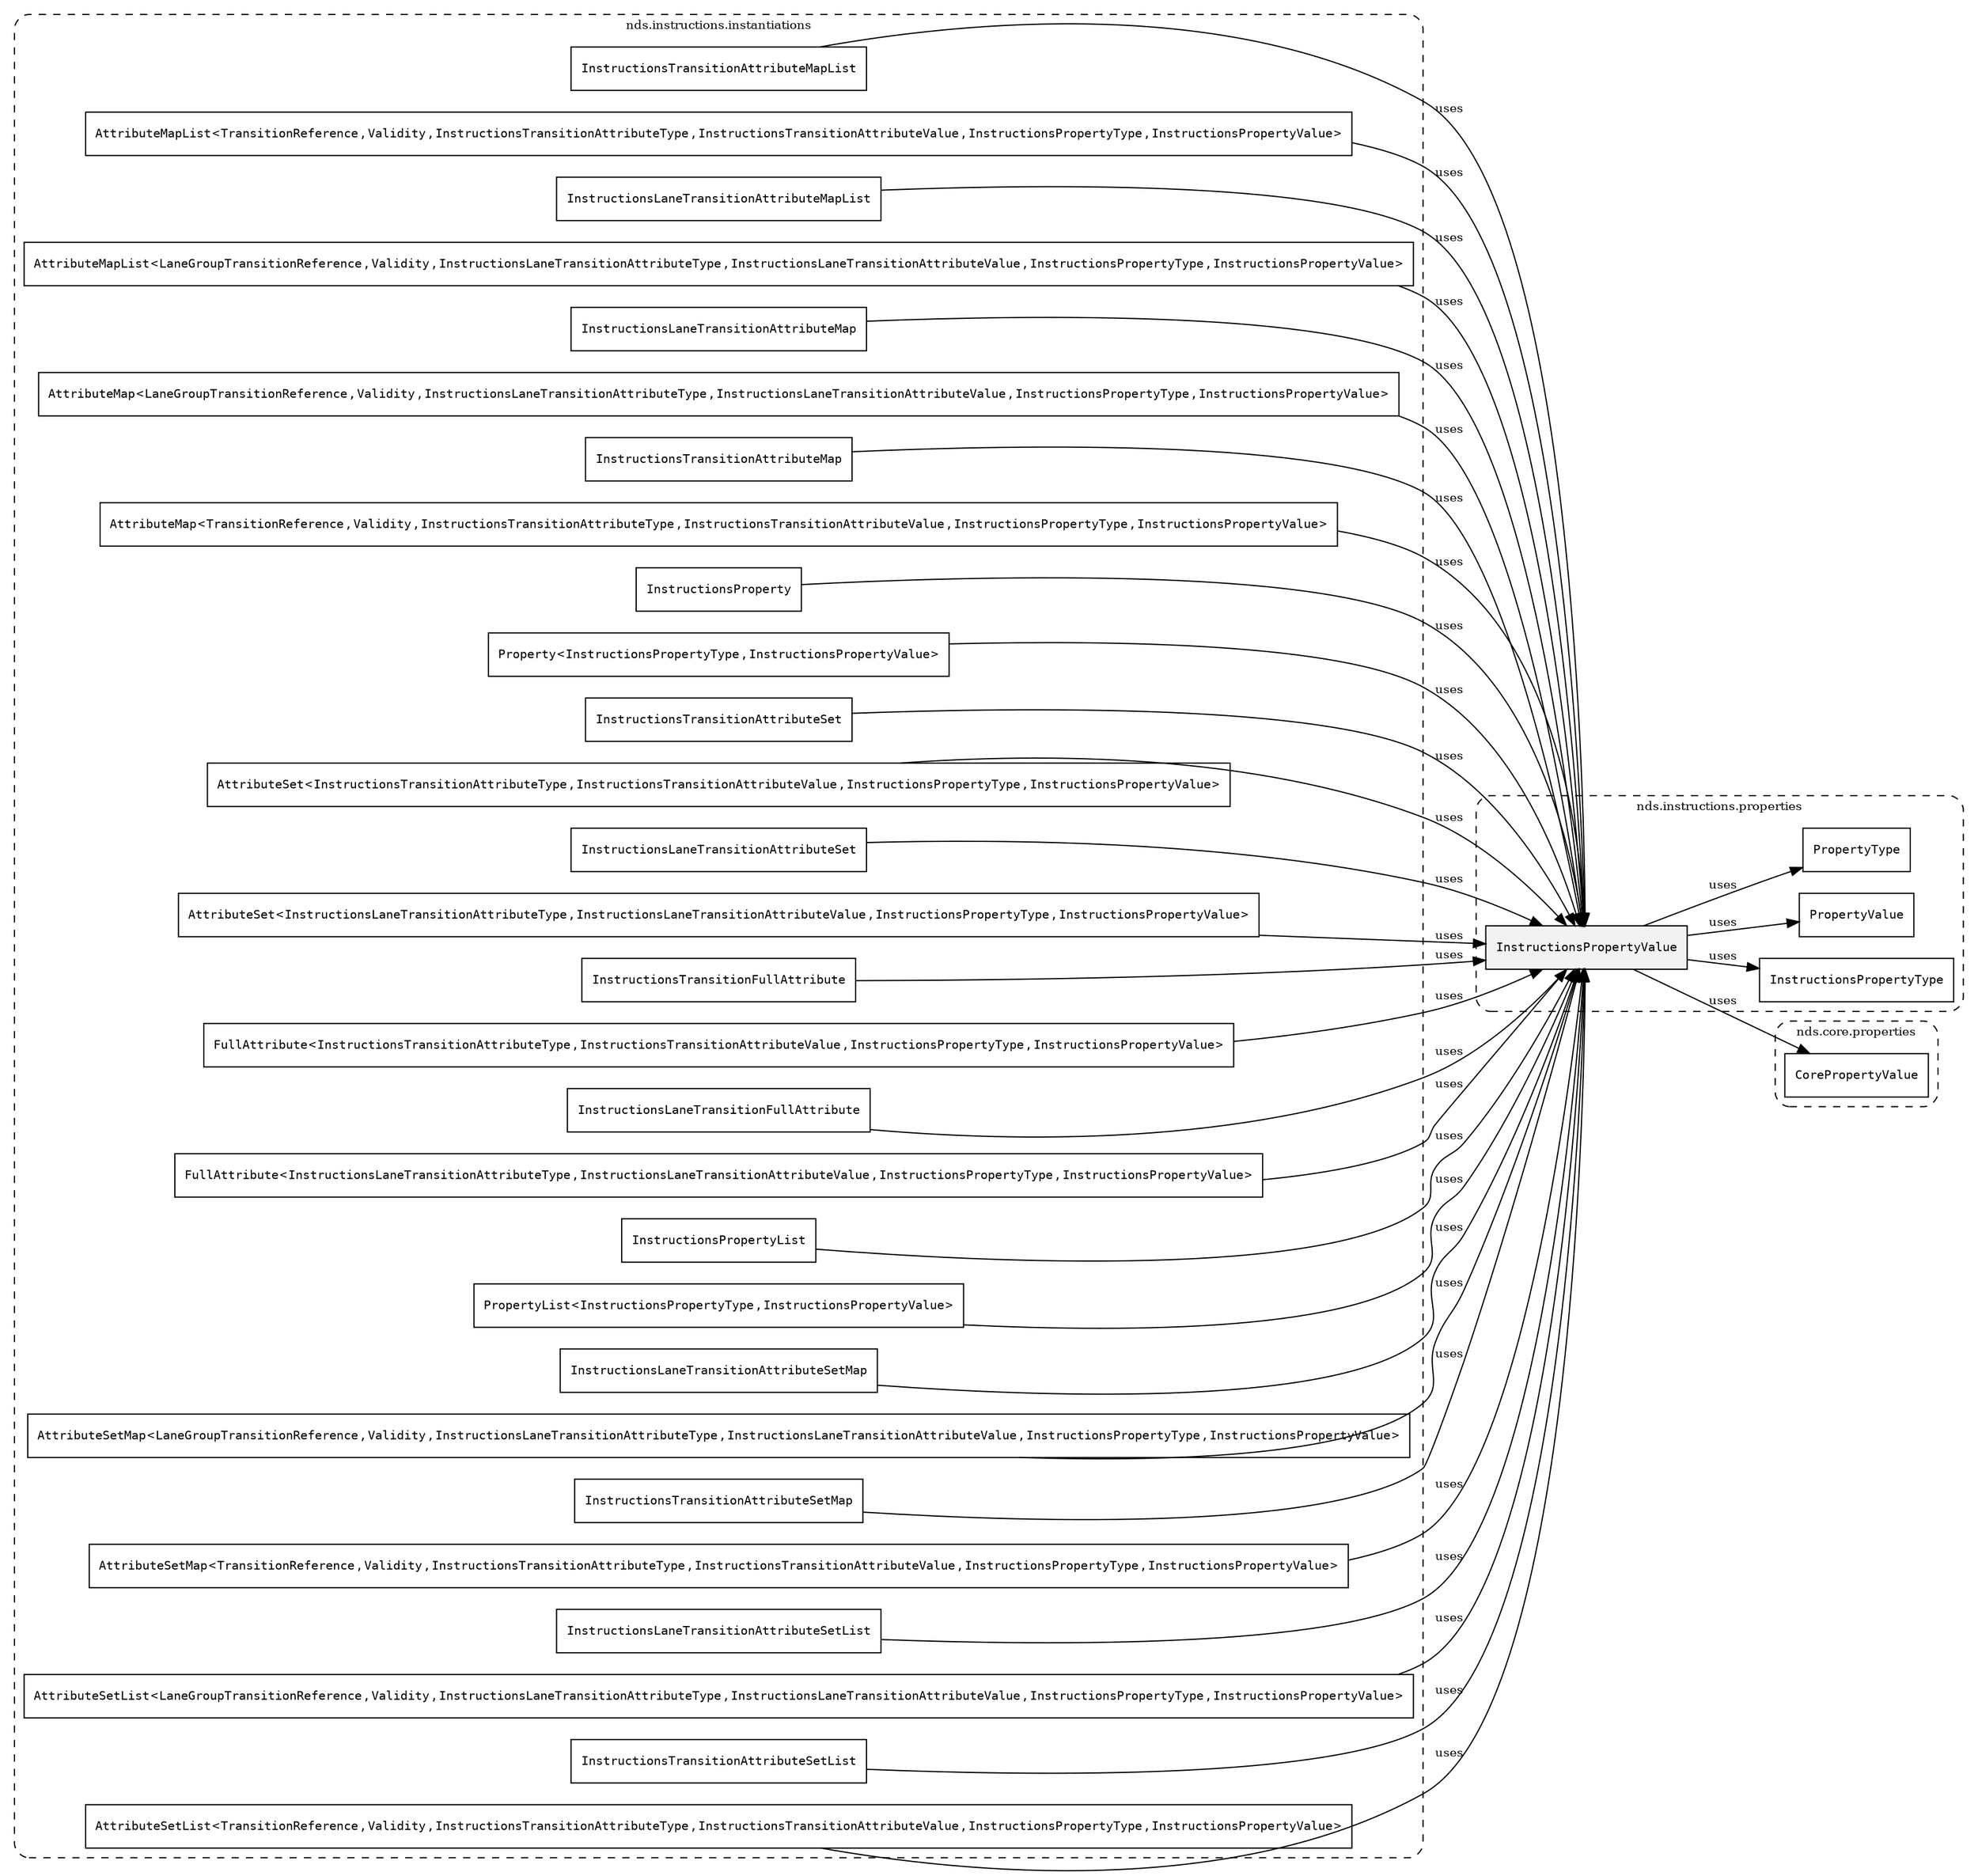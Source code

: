 /**
 * This dot file creates symbol collaboration diagram for InstructionsPropertyValue.
 */
digraph ZSERIO
{
    node [shape=box, fontsize=10];
    rankdir="LR";
    fontsize=10;
    tooltip="InstructionsPropertyValue collaboration diagram";

    subgraph "cluster_nds.instructions.properties"
    {
        style="dashed, rounded";
        label="nds.instructions.properties";
        tooltip="Package nds.instructions.properties";
        href="../../../content/packages/nds.instructions.properties.html#Package-nds-instructions-properties";
        target="_parent";

        "InstructionsPropertyValue" [style="filled", fillcolor="#0000000D", target="_parent", label=<<font face="monospace"><table align="center" border="0" cellspacing="0" cellpadding="0"><tr><td href="../../../content/packages/nds.instructions.properties.html#Structure-InstructionsPropertyValue" title="Structure defined in nds.instructions.properties">InstructionsPropertyValue</td></tr></table></font>>];
        "InstructionsPropertyType" [target="_parent", label=<<font face="monospace"><table align="center" border="0" cellspacing="0" cellpadding="0"><tr><td href="../../../content/packages/nds.instructions.properties.html#Structure-InstructionsPropertyType" title="Structure defined in nds.instructions.properties">InstructionsPropertyType</td></tr></table></font>>];
        "PropertyValue" [target="_parent", label=<<font face="monospace"><table align="center" border="0" cellspacing="0" cellpadding="0"><tr><td href="../../../content/packages/nds.instructions.properties.html#Choice-PropertyValue" title="Choice defined in nds.instructions.properties">PropertyValue</td></tr></table></font>>];
        "PropertyType" [target="_parent", label=<<font face="monospace"><table align="center" border="0" cellspacing="0" cellpadding="0"><tr><td href="../../../content/packages/nds.instructions.properties.html#Enum-PropertyType" title="Enum defined in nds.instructions.properties">PropertyType</td></tr></table></font>>];
    }

    subgraph "cluster_nds.core.properties"
    {
        style="dashed, rounded";
        label="nds.core.properties";
        tooltip="Package nds.core.properties";
        href="../../../content/packages/nds.core.properties.html#Package-nds-core-properties";
        target="_parent";

        "CorePropertyValue" [target="_parent", label=<<font face="monospace"><table align="center" border="0" cellspacing="0" cellpadding="0"><tr><td href="../../../content/packages/nds.core.properties.html#Choice-CorePropertyValue" title="Choice defined in nds.core.properties">CorePropertyValue</td></tr></table></font>>];
    }

    subgraph "cluster_nds.instructions.instantiations"
    {
        style="dashed, rounded";
        label="nds.instructions.instantiations";
        tooltip="Package nds.instructions.instantiations";
        href="../../../content/packages/nds.instructions.instantiations.html#Package-nds-instructions-instantiations";
        target="_parent";

        "InstructionsTransitionAttributeMapList" [target="_parent", label=<<font face="monospace"><table align="center" border="0" cellspacing="0" cellpadding="0"><tr><td href="../../../content/packages/nds.instructions.instantiations.html#InstantiateType-InstructionsTransitionAttributeMapList" title="InstantiateType defined in nds.instructions.instantiations">InstructionsTransitionAttributeMapList</td></tr></table></font>>];
        "AttributeMapList&lt;TransitionReference,Validity,InstructionsTransitionAttributeType,InstructionsTransitionAttributeValue,InstructionsPropertyType,InstructionsPropertyValue&gt;" [target="_parent", label=<<font face="monospace"><table align="center" border="0" cellspacing="0" cellpadding="0"><tr><td href="../../../content/packages/nds.core.attributemap.html#Structure-AttributeMapList" title="Structure defined in nds.core.attributemap">AttributeMapList</td><td>&lt;</td><td><table align="center" border="0" cellspacing="0" cellpadding="0"><tr><td href="../../../content/packages/nds.road.reference.types.html#Structure-TransitionReference" title="Structure defined in nds.road.reference.types">TransitionReference</td></tr></table></td><td>,</td><td><table align="center" border="0" cellspacing="0" cellpadding="0"><tr><td href="../../../content/packages/nds.core.attributemap.html#Structure-Validity" title="Structure defined in nds.core.attributemap">Validity</td></tr></table></td><td>,</td><td><table align="center" border="0" cellspacing="0" cellpadding="0"><tr><td href="../../../content/packages/nds.instructions.attributes.html#Enum-InstructionsTransitionAttributeType" title="Enum defined in nds.instructions.attributes">InstructionsTransitionAttributeType</td></tr></table></td><td>,</td><td><table align="center" border="0" cellspacing="0" cellpadding="0"><tr><td href="../../../content/packages/nds.instructions.attributes.html#Choice-InstructionsTransitionAttributeValue" title="Choice defined in nds.instructions.attributes">InstructionsTransitionAttributeValue</td></tr></table></td><td>,</td><td><table align="center" border="0" cellspacing="0" cellpadding="0"><tr><td href="../../../content/packages/nds.instructions.properties.html#Structure-InstructionsPropertyType" title="Structure defined in nds.instructions.properties">InstructionsPropertyType</td></tr></table></td><td>,</td><td><table align="center" border="0" cellspacing="0" cellpadding="0"><tr><td href="../../../content/packages/nds.instructions.properties.html#Structure-InstructionsPropertyValue" title="Structure defined in nds.instructions.properties">InstructionsPropertyValue</td></tr></table></td><td>&gt;</td></tr></table></font>>];
        "InstructionsLaneTransitionAttributeMapList" [target="_parent", label=<<font face="monospace"><table align="center" border="0" cellspacing="0" cellpadding="0"><tr><td href="../../../content/packages/nds.instructions.instantiations.html#InstantiateType-InstructionsLaneTransitionAttributeMapList" title="InstantiateType defined in nds.instructions.instantiations">InstructionsLaneTransitionAttributeMapList</td></tr></table></font>>];
        "AttributeMapList&lt;LaneGroupTransitionReference,Validity,InstructionsLaneTransitionAttributeType,InstructionsLaneTransitionAttributeValue,InstructionsPropertyType,InstructionsPropertyValue&gt;" [target="_parent", label=<<font face="monospace"><table align="center" border="0" cellspacing="0" cellpadding="0"><tr><td href="../../../content/packages/nds.core.attributemap.html#Structure-AttributeMapList" title="Structure defined in nds.core.attributemap">AttributeMapList</td><td>&lt;</td><td><table align="center" border="0" cellspacing="0" cellpadding="0"><tr><td href="../../../content/packages/nds.lane.reference.types.html#Structure-LaneGroupTransitionReference" title="Structure defined in nds.lane.reference.types">LaneGroupTransitionReference</td></tr></table></td><td>,</td><td><table align="center" border="0" cellspacing="0" cellpadding="0"><tr><td href="../../../content/packages/nds.core.attributemap.html#Structure-Validity" title="Structure defined in nds.core.attributemap">Validity</td></tr></table></td><td>,</td><td><table align="center" border="0" cellspacing="0" cellpadding="0"><tr><td href="../../../content/packages/nds.instructions.attributes.html#Enum-InstructionsLaneTransitionAttributeType" title="Enum defined in nds.instructions.attributes">InstructionsLaneTransitionAttributeType</td></tr></table></td><td>,</td><td><table align="center" border="0" cellspacing="0" cellpadding="0"><tr><td href="../../../content/packages/nds.instructions.attributes.html#Choice-InstructionsLaneTransitionAttributeValue" title="Choice defined in nds.instructions.attributes">InstructionsLaneTransitionAttributeValue</td></tr></table></td><td>,</td><td><table align="center" border="0" cellspacing="0" cellpadding="0"><tr><td href="../../../content/packages/nds.instructions.properties.html#Structure-InstructionsPropertyType" title="Structure defined in nds.instructions.properties">InstructionsPropertyType</td></tr></table></td><td>,</td><td><table align="center" border="0" cellspacing="0" cellpadding="0"><tr><td href="../../../content/packages/nds.instructions.properties.html#Structure-InstructionsPropertyValue" title="Structure defined in nds.instructions.properties">InstructionsPropertyValue</td></tr></table></td><td>&gt;</td></tr></table></font>>];
        "InstructionsLaneTransitionAttributeMap" [target="_parent", label=<<font face="monospace"><table align="center" border="0" cellspacing="0" cellpadding="0"><tr><td href="../../../content/packages/nds.instructions.instantiations.html#InstantiateType-InstructionsLaneTransitionAttributeMap" title="InstantiateType defined in nds.instructions.instantiations">InstructionsLaneTransitionAttributeMap</td></tr></table></font>>];
        "AttributeMap&lt;LaneGroupTransitionReference,Validity,InstructionsLaneTransitionAttributeType,InstructionsLaneTransitionAttributeValue,InstructionsPropertyType,InstructionsPropertyValue&gt;" [target="_parent", label=<<font face="monospace"><table align="center" border="0" cellspacing="0" cellpadding="0"><tr><td href="../../../content/packages/nds.core.attributemap.html#Structure-AttributeMap" title="Structure defined in nds.core.attributemap">AttributeMap</td><td>&lt;</td><td><table align="center" border="0" cellspacing="0" cellpadding="0"><tr><td href="../../../content/packages/nds.lane.reference.types.html#Structure-LaneGroupTransitionReference" title="Structure defined in nds.lane.reference.types">LaneGroupTransitionReference</td></tr></table></td><td>,</td><td><table align="center" border="0" cellspacing="0" cellpadding="0"><tr><td href="../../../content/packages/nds.core.attributemap.html#Structure-Validity" title="Structure defined in nds.core.attributemap">Validity</td></tr></table></td><td>,</td><td><table align="center" border="0" cellspacing="0" cellpadding="0"><tr><td href="../../../content/packages/nds.instructions.attributes.html#Enum-InstructionsLaneTransitionAttributeType" title="Enum defined in nds.instructions.attributes">InstructionsLaneTransitionAttributeType</td></tr></table></td><td>,</td><td><table align="center" border="0" cellspacing="0" cellpadding="0"><tr><td href="../../../content/packages/nds.instructions.attributes.html#Choice-InstructionsLaneTransitionAttributeValue" title="Choice defined in nds.instructions.attributes">InstructionsLaneTransitionAttributeValue</td></tr></table></td><td>,</td><td><table align="center" border="0" cellspacing="0" cellpadding="0"><tr><td href="../../../content/packages/nds.instructions.properties.html#Structure-InstructionsPropertyType" title="Structure defined in nds.instructions.properties">InstructionsPropertyType</td></tr></table></td><td>,</td><td><table align="center" border="0" cellspacing="0" cellpadding="0"><tr><td href="../../../content/packages/nds.instructions.properties.html#Structure-InstructionsPropertyValue" title="Structure defined in nds.instructions.properties">InstructionsPropertyValue</td></tr></table></td><td>&gt;</td></tr></table></font>>];
        "InstructionsTransitionAttributeMap" [target="_parent", label=<<font face="monospace"><table align="center" border="0" cellspacing="0" cellpadding="0"><tr><td href="../../../content/packages/nds.instructions.instantiations.html#InstantiateType-InstructionsTransitionAttributeMap" title="InstantiateType defined in nds.instructions.instantiations">InstructionsTransitionAttributeMap</td></tr></table></font>>];
        "AttributeMap&lt;TransitionReference,Validity,InstructionsTransitionAttributeType,InstructionsTransitionAttributeValue,InstructionsPropertyType,InstructionsPropertyValue&gt;" [target="_parent", label=<<font face="monospace"><table align="center" border="0" cellspacing="0" cellpadding="0"><tr><td href="../../../content/packages/nds.core.attributemap.html#Structure-AttributeMap" title="Structure defined in nds.core.attributemap">AttributeMap</td><td>&lt;</td><td><table align="center" border="0" cellspacing="0" cellpadding="0"><tr><td href="../../../content/packages/nds.road.reference.types.html#Structure-TransitionReference" title="Structure defined in nds.road.reference.types">TransitionReference</td></tr></table></td><td>,</td><td><table align="center" border="0" cellspacing="0" cellpadding="0"><tr><td href="../../../content/packages/nds.core.attributemap.html#Structure-Validity" title="Structure defined in nds.core.attributemap">Validity</td></tr></table></td><td>,</td><td><table align="center" border="0" cellspacing="0" cellpadding="0"><tr><td href="../../../content/packages/nds.instructions.attributes.html#Enum-InstructionsTransitionAttributeType" title="Enum defined in nds.instructions.attributes">InstructionsTransitionAttributeType</td></tr></table></td><td>,</td><td><table align="center" border="0" cellspacing="0" cellpadding="0"><tr><td href="../../../content/packages/nds.instructions.attributes.html#Choice-InstructionsTransitionAttributeValue" title="Choice defined in nds.instructions.attributes">InstructionsTransitionAttributeValue</td></tr></table></td><td>,</td><td><table align="center" border="0" cellspacing="0" cellpadding="0"><tr><td href="../../../content/packages/nds.instructions.properties.html#Structure-InstructionsPropertyType" title="Structure defined in nds.instructions.properties">InstructionsPropertyType</td></tr></table></td><td>,</td><td><table align="center" border="0" cellspacing="0" cellpadding="0"><tr><td href="../../../content/packages/nds.instructions.properties.html#Structure-InstructionsPropertyValue" title="Structure defined in nds.instructions.properties">InstructionsPropertyValue</td></tr></table></td><td>&gt;</td></tr></table></font>>];
        "InstructionsProperty" [target="_parent", label=<<font face="monospace"><table align="center" border="0" cellspacing="0" cellpadding="0"><tr><td href="../../../content/packages/nds.instructions.instantiations.html#InstantiateType-InstructionsProperty" title="InstantiateType defined in nds.instructions.instantiations">InstructionsProperty</td></tr></table></font>>];
        "Property&lt;InstructionsPropertyType,InstructionsPropertyValue&gt;" [target="_parent", label=<<font face="monospace"><table align="center" border="0" cellspacing="0" cellpadding="0"><tr><td href="../../../content/packages/nds.core.attributemap.html#Structure-Property" title="Structure defined in nds.core.attributemap">Property</td><td>&lt;</td><td><table align="center" border="0" cellspacing="0" cellpadding="0"><tr><td href="../../../content/packages/nds.instructions.properties.html#Structure-InstructionsPropertyType" title="Structure defined in nds.instructions.properties">InstructionsPropertyType</td></tr></table></td><td>,</td><td><table align="center" border="0" cellspacing="0" cellpadding="0"><tr><td href="../../../content/packages/nds.instructions.properties.html#Structure-InstructionsPropertyValue" title="Structure defined in nds.instructions.properties">InstructionsPropertyValue</td></tr></table></td><td>&gt;</td></tr></table></font>>];
        "InstructionsTransitionAttributeSet" [target="_parent", label=<<font face="monospace"><table align="center" border="0" cellspacing="0" cellpadding="0"><tr><td href="../../../content/packages/nds.instructions.instantiations.html#InstantiateType-InstructionsTransitionAttributeSet" title="InstantiateType defined in nds.instructions.instantiations">InstructionsTransitionAttributeSet</td></tr></table></font>>];
        "AttributeSet&lt;InstructionsTransitionAttributeType,InstructionsTransitionAttributeValue,InstructionsPropertyType,InstructionsPropertyValue&gt;" [target="_parent", label=<<font face="monospace"><table align="center" border="0" cellspacing="0" cellpadding="0"><tr><td href="../../../content/packages/nds.core.attributemap.html#Structure-AttributeSet" title="Structure defined in nds.core.attributemap">AttributeSet</td><td>&lt;</td><td><table align="center" border="0" cellspacing="0" cellpadding="0"><tr><td href="../../../content/packages/nds.instructions.attributes.html#Enum-InstructionsTransitionAttributeType" title="Enum defined in nds.instructions.attributes">InstructionsTransitionAttributeType</td></tr></table></td><td>,</td><td><table align="center" border="0" cellspacing="0" cellpadding="0"><tr><td href="../../../content/packages/nds.instructions.attributes.html#Choice-InstructionsTransitionAttributeValue" title="Choice defined in nds.instructions.attributes">InstructionsTransitionAttributeValue</td></tr></table></td><td>,</td><td><table align="center" border="0" cellspacing="0" cellpadding="0"><tr><td href="../../../content/packages/nds.instructions.properties.html#Structure-InstructionsPropertyType" title="Structure defined in nds.instructions.properties">InstructionsPropertyType</td></tr></table></td><td>,</td><td><table align="center" border="0" cellspacing="0" cellpadding="0"><tr><td href="../../../content/packages/nds.instructions.properties.html#Structure-InstructionsPropertyValue" title="Structure defined in nds.instructions.properties">InstructionsPropertyValue</td></tr></table></td><td>&gt;</td></tr></table></font>>];
        "InstructionsLaneTransitionAttributeSet" [target="_parent", label=<<font face="monospace"><table align="center" border="0" cellspacing="0" cellpadding="0"><tr><td href="../../../content/packages/nds.instructions.instantiations.html#InstantiateType-InstructionsLaneTransitionAttributeSet" title="InstantiateType defined in nds.instructions.instantiations">InstructionsLaneTransitionAttributeSet</td></tr></table></font>>];
        "AttributeSet&lt;InstructionsLaneTransitionAttributeType,InstructionsLaneTransitionAttributeValue,InstructionsPropertyType,InstructionsPropertyValue&gt;" [target="_parent", label=<<font face="monospace"><table align="center" border="0" cellspacing="0" cellpadding="0"><tr><td href="../../../content/packages/nds.core.attributemap.html#Structure-AttributeSet" title="Structure defined in nds.core.attributemap">AttributeSet</td><td>&lt;</td><td><table align="center" border="0" cellspacing="0" cellpadding="0"><tr><td href="../../../content/packages/nds.instructions.attributes.html#Enum-InstructionsLaneTransitionAttributeType" title="Enum defined in nds.instructions.attributes">InstructionsLaneTransitionAttributeType</td></tr></table></td><td>,</td><td><table align="center" border="0" cellspacing="0" cellpadding="0"><tr><td href="../../../content/packages/nds.instructions.attributes.html#Choice-InstructionsLaneTransitionAttributeValue" title="Choice defined in nds.instructions.attributes">InstructionsLaneTransitionAttributeValue</td></tr></table></td><td>,</td><td><table align="center" border="0" cellspacing="0" cellpadding="0"><tr><td href="../../../content/packages/nds.instructions.properties.html#Structure-InstructionsPropertyType" title="Structure defined in nds.instructions.properties">InstructionsPropertyType</td></tr></table></td><td>,</td><td><table align="center" border="0" cellspacing="0" cellpadding="0"><tr><td href="../../../content/packages/nds.instructions.properties.html#Structure-InstructionsPropertyValue" title="Structure defined in nds.instructions.properties">InstructionsPropertyValue</td></tr></table></td><td>&gt;</td></tr></table></font>>];
        "InstructionsTransitionFullAttribute" [target="_parent", label=<<font face="monospace"><table align="center" border="0" cellspacing="0" cellpadding="0"><tr><td href="../../../content/packages/nds.instructions.instantiations.html#InstantiateType-InstructionsTransitionFullAttribute" title="InstantiateType defined in nds.instructions.instantiations">InstructionsTransitionFullAttribute</td></tr></table></font>>];
        "FullAttribute&lt;InstructionsTransitionAttributeType,InstructionsTransitionAttributeValue,InstructionsPropertyType,InstructionsPropertyValue&gt;" [target="_parent", label=<<font face="monospace"><table align="center" border="0" cellspacing="0" cellpadding="0"><tr><td href="../../../content/packages/nds.core.attributemap.html#Structure-FullAttribute" title="Structure defined in nds.core.attributemap">FullAttribute</td><td>&lt;</td><td><table align="center" border="0" cellspacing="0" cellpadding="0"><tr><td href="../../../content/packages/nds.instructions.attributes.html#Enum-InstructionsTransitionAttributeType" title="Enum defined in nds.instructions.attributes">InstructionsTransitionAttributeType</td></tr></table></td><td>,</td><td><table align="center" border="0" cellspacing="0" cellpadding="0"><tr><td href="../../../content/packages/nds.instructions.attributes.html#Choice-InstructionsTransitionAttributeValue" title="Choice defined in nds.instructions.attributes">InstructionsTransitionAttributeValue</td></tr></table></td><td>,</td><td><table align="center" border="0" cellspacing="0" cellpadding="0"><tr><td href="../../../content/packages/nds.instructions.properties.html#Structure-InstructionsPropertyType" title="Structure defined in nds.instructions.properties">InstructionsPropertyType</td></tr></table></td><td>,</td><td><table align="center" border="0" cellspacing="0" cellpadding="0"><tr><td href="../../../content/packages/nds.instructions.properties.html#Structure-InstructionsPropertyValue" title="Structure defined in nds.instructions.properties">InstructionsPropertyValue</td></tr></table></td><td>&gt;</td></tr></table></font>>];
        "InstructionsLaneTransitionFullAttribute" [target="_parent", label=<<font face="monospace"><table align="center" border="0" cellspacing="0" cellpadding="0"><tr><td href="../../../content/packages/nds.instructions.instantiations.html#InstantiateType-InstructionsLaneTransitionFullAttribute" title="InstantiateType defined in nds.instructions.instantiations">InstructionsLaneTransitionFullAttribute</td></tr></table></font>>];
        "FullAttribute&lt;InstructionsLaneTransitionAttributeType,InstructionsLaneTransitionAttributeValue,InstructionsPropertyType,InstructionsPropertyValue&gt;" [target="_parent", label=<<font face="monospace"><table align="center" border="0" cellspacing="0" cellpadding="0"><tr><td href="../../../content/packages/nds.core.attributemap.html#Structure-FullAttribute" title="Structure defined in nds.core.attributemap">FullAttribute</td><td>&lt;</td><td><table align="center" border="0" cellspacing="0" cellpadding="0"><tr><td href="../../../content/packages/nds.instructions.attributes.html#Enum-InstructionsLaneTransitionAttributeType" title="Enum defined in nds.instructions.attributes">InstructionsLaneTransitionAttributeType</td></tr></table></td><td>,</td><td><table align="center" border="0" cellspacing="0" cellpadding="0"><tr><td href="../../../content/packages/nds.instructions.attributes.html#Choice-InstructionsLaneTransitionAttributeValue" title="Choice defined in nds.instructions.attributes">InstructionsLaneTransitionAttributeValue</td></tr></table></td><td>,</td><td><table align="center" border="0" cellspacing="0" cellpadding="0"><tr><td href="../../../content/packages/nds.instructions.properties.html#Structure-InstructionsPropertyType" title="Structure defined in nds.instructions.properties">InstructionsPropertyType</td></tr></table></td><td>,</td><td><table align="center" border="0" cellspacing="0" cellpadding="0"><tr><td href="../../../content/packages/nds.instructions.properties.html#Structure-InstructionsPropertyValue" title="Structure defined in nds.instructions.properties">InstructionsPropertyValue</td></tr></table></td><td>&gt;</td></tr></table></font>>];
        "InstructionsPropertyList" [target="_parent", label=<<font face="monospace"><table align="center" border="0" cellspacing="0" cellpadding="0"><tr><td href="../../../content/packages/nds.instructions.instantiations.html#InstantiateType-InstructionsPropertyList" title="InstantiateType defined in nds.instructions.instantiations">InstructionsPropertyList</td></tr></table></font>>];
        "PropertyList&lt;InstructionsPropertyType,InstructionsPropertyValue&gt;" [target="_parent", label=<<font face="monospace"><table align="center" border="0" cellspacing="0" cellpadding="0"><tr><td href="../../../content/packages/nds.core.attributemap.html#Structure-PropertyList" title="Structure defined in nds.core.attributemap">PropertyList</td><td>&lt;</td><td><table align="center" border="0" cellspacing="0" cellpadding="0"><tr><td href="../../../content/packages/nds.instructions.properties.html#Structure-InstructionsPropertyType" title="Structure defined in nds.instructions.properties">InstructionsPropertyType</td></tr></table></td><td>,</td><td><table align="center" border="0" cellspacing="0" cellpadding="0"><tr><td href="../../../content/packages/nds.instructions.properties.html#Structure-InstructionsPropertyValue" title="Structure defined in nds.instructions.properties">InstructionsPropertyValue</td></tr></table></td><td>&gt;</td></tr></table></font>>];
        "InstructionsLaneTransitionAttributeSetMap" [target="_parent", label=<<font face="monospace"><table align="center" border="0" cellspacing="0" cellpadding="0"><tr><td href="../../../content/packages/nds.instructions.instantiations.html#InstantiateType-InstructionsLaneTransitionAttributeSetMap" title="InstantiateType defined in nds.instructions.instantiations">InstructionsLaneTransitionAttributeSetMap</td></tr></table></font>>];
        "AttributeSetMap&lt;LaneGroupTransitionReference,Validity,InstructionsLaneTransitionAttributeType,InstructionsLaneTransitionAttributeValue,InstructionsPropertyType,InstructionsPropertyValue&gt;" [target="_parent", label=<<font face="monospace"><table align="center" border="0" cellspacing="0" cellpadding="0"><tr><td href="../../../content/packages/nds.core.attributemap.html#Structure-AttributeSetMap" title="Structure defined in nds.core.attributemap">AttributeSetMap</td><td>&lt;</td><td><table align="center" border="0" cellspacing="0" cellpadding="0"><tr><td href="../../../content/packages/nds.lane.reference.types.html#Structure-LaneGroupTransitionReference" title="Structure defined in nds.lane.reference.types">LaneGroupTransitionReference</td></tr></table></td><td>,</td><td><table align="center" border="0" cellspacing="0" cellpadding="0"><tr><td href="../../../content/packages/nds.core.attributemap.html#Structure-Validity" title="Structure defined in nds.core.attributemap">Validity</td></tr></table></td><td>,</td><td><table align="center" border="0" cellspacing="0" cellpadding="0"><tr><td href="../../../content/packages/nds.instructions.attributes.html#Enum-InstructionsLaneTransitionAttributeType" title="Enum defined in nds.instructions.attributes">InstructionsLaneTransitionAttributeType</td></tr></table></td><td>,</td><td><table align="center" border="0" cellspacing="0" cellpadding="0"><tr><td href="../../../content/packages/nds.instructions.attributes.html#Choice-InstructionsLaneTransitionAttributeValue" title="Choice defined in nds.instructions.attributes">InstructionsLaneTransitionAttributeValue</td></tr></table></td><td>,</td><td><table align="center" border="0" cellspacing="0" cellpadding="0"><tr><td href="../../../content/packages/nds.instructions.properties.html#Structure-InstructionsPropertyType" title="Structure defined in nds.instructions.properties">InstructionsPropertyType</td></tr></table></td><td>,</td><td><table align="center" border="0" cellspacing="0" cellpadding="0"><tr><td href="../../../content/packages/nds.instructions.properties.html#Structure-InstructionsPropertyValue" title="Structure defined in nds.instructions.properties">InstructionsPropertyValue</td></tr></table></td><td>&gt;</td></tr></table></font>>];
        "InstructionsTransitionAttributeSetMap" [target="_parent", label=<<font face="monospace"><table align="center" border="0" cellspacing="0" cellpadding="0"><tr><td href="../../../content/packages/nds.instructions.instantiations.html#InstantiateType-InstructionsTransitionAttributeSetMap" title="InstantiateType defined in nds.instructions.instantiations">InstructionsTransitionAttributeSetMap</td></tr></table></font>>];
        "AttributeSetMap&lt;TransitionReference,Validity,InstructionsTransitionAttributeType,InstructionsTransitionAttributeValue,InstructionsPropertyType,InstructionsPropertyValue&gt;" [target="_parent", label=<<font face="monospace"><table align="center" border="0" cellspacing="0" cellpadding="0"><tr><td href="../../../content/packages/nds.core.attributemap.html#Structure-AttributeSetMap" title="Structure defined in nds.core.attributemap">AttributeSetMap</td><td>&lt;</td><td><table align="center" border="0" cellspacing="0" cellpadding="0"><tr><td href="../../../content/packages/nds.road.reference.types.html#Structure-TransitionReference" title="Structure defined in nds.road.reference.types">TransitionReference</td></tr></table></td><td>,</td><td><table align="center" border="0" cellspacing="0" cellpadding="0"><tr><td href="../../../content/packages/nds.core.attributemap.html#Structure-Validity" title="Structure defined in nds.core.attributemap">Validity</td></tr></table></td><td>,</td><td><table align="center" border="0" cellspacing="0" cellpadding="0"><tr><td href="../../../content/packages/nds.instructions.attributes.html#Enum-InstructionsTransitionAttributeType" title="Enum defined in nds.instructions.attributes">InstructionsTransitionAttributeType</td></tr></table></td><td>,</td><td><table align="center" border="0" cellspacing="0" cellpadding="0"><tr><td href="../../../content/packages/nds.instructions.attributes.html#Choice-InstructionsTransitionAttributeValue" title="Choice defined in nds.instructions.attributes">InstructionsTransitionAttributeValue</td></tr></table></td><td>,</td><td><table align="center" border="0" cellspacing="0" cellpadding="0"><tr><td href="../../../content/packages/nds.instructions.properties.html#Structure-InstructionsPropertyType" title="Structure defined in nds.instructions.properties">InstructionsPropertyType</td></tr></table></td><td>,</td><td><table align="center" border="0" cellspacing="0" cellpadding="0"><tr><td href="../../../content/packages/nds.instructions.properties.html#Structure-InstructionsPropertyValue" title="Structure defined in nds.instructions.properties">InstructionsPropertyValue</td></tr></table></td><td>&gt;</td></tr></table></font>>];
        "InstructionsLaneTransitionAttributeSetList" [target="_parent", label=<<font face="monospace"><table align="center" border="0" cellspacing="0" cellpadding="0"><tr><td href="../../../content/packages/nds.instructions.instantiations.html#InstantiateType-InstructionsLaneTransitionAttributeSetList" title="InstantiateType defined in nds.instructions.instantiations">InstructionsLaneTransitionAttributeSetList</td></tr></table></font>>];
        "AttributeSetList&lt;LaneGroupTransitionReference,Validity,InstructionsLaneTransitionAttributeType,InstructionsLaneTransitionAttributeValue,InstructionsPropertyType,InstructionsPropertyValue&gt;" [target="_parent", label=<<font face="monospace"><table align="center" border="0" cellspacing="0" cellpadding="0"><tr><td href="../../../content/packages/nds.core.attributemap.html#Structure-AttributeSetList" title="Structure defined in nds.core.attributemap">AttributeSetList</td><td>&lt;</td><td><table align="center" border="0" cellspacing="0" cellpadding="0"><tr><td href="../../../content/packages/nds.lane.reference.types.html#Structure-LaneGroupTransitionReference" title="Structure defined in nds.lane.reference.types">LaneGroupTransitionReference</td></tr></table></td><td>,</td><td><table align="center" border="0" cellspacing="0" cellpadding="0"><tr><td href="../../../content/packages/nds.core.attributemap.html#Structure-Validity" title="Structure defined in nds.core.attributemap">Validity</td></tr></table></td><td>,</td><td><table align="center" border="0" cellspacing="0" cellpadding="0"><tr><td href="../../../content/packages/nds.instructions.attributes.html#Enum-InstructionsLaneTransitionAttributeType" title="Enum defined in nds.instructions.attributes">InstructionsLaneTransitionAttributeType</td></tr></table></td><td>,</td><td><table align="center" border="0" cellspacing="0" cellpadding="0"><tr><td href="../../../content/packages/nds.instructions.attributes.html#Choice-InstructionsLaneTransitionAttributeValue" title="Choice defined in nds.instructions.attributes">InstructionsLaneTransitionAttributeValue</td></tr></table></td><td>,</td><td><table align="center" border="0" cellspacing="0" cellpadding="0"><tr><td href="../../../content/packages/nds.instructions.properties.html#Structure-InstructionsPropertyType" title="Structure defined in nds.instructions.properties">InstructionsPropertyType</td></tr></table></td><td>,</td><td><table align="center" border="0" cellspacing="0" cellpadding="0"><tr><td href="../../../content/packages/nds.instructions.properties.html#Structure-InstructionsPropertyValue" title="Structure defined in nds.instructions.properties">InstructionsPropertyValue</td></tr></table></td><td>&gt;</td></tr></table></font>>];
        "InstructionsTransitionAttributeSetList" [target="_parent", label=<<font face="monospace"><table align="center" border="0" cellspacing="0" cellpadding="0"><tr><td href="../../../content/packages/nds.instructions.instantiations.html#InstantiateType-InstructionsTransitionAttributeSetList" title="InstantiateType defined in nds.instructions.instantiations">InstructionsTransitionAttributeSetList</td></tr></table></font>>];
        "AttributeSetList&lt;TransitionReference,Validity,InstructionsTransitionAttributeType,InstructionsTransitionAttributeValue,InstructionsPropertyType,InstructionsPropertyValue&gt;" [target="_parent", label=<<font face="monospace"><table align="center" border="0" cellspacing="0" cellpadding="0"><tr><td href="../../../content/packages/nds.core.attributemap.html#Structure-AttributeSetList" title="Structure defined in nds.core.attributemap">AttributeSetList</td><td>&lt;</td><td><table align="center" border="0" cellspacing="0" cellpadding="0"><tr><td href="../../../content/packages/nds.road.reference.types.html#Structure-TransitionReference" title="Structure defined in nds.road.reference.types">TransitionReference</td></tr></table></td><td>,</td><td><table align="center" border="0" cellspacing="0" cellpadding="0"><tr><td href="../../../content/packages/nds.core.attributemap.html#Structure-Validity" title="Structure defined in nds.core.attributemap">Validity</td></tr></table></td><td>,</td><td><table align="center" border="0" cellspacing="0" cellpadding="0"><tr><td href="../../../content/packages/nds.instructions.attributes.html#Enum-InstructionsTransitionAttributeType" title="Enum defined in nds.instructions.attributes">InstructionsTransitionAttributeType</td></tr></table></td><td>,</td><td><table align="center" border="0" cellspacing="0" cellpadding="0"><tr><td href="../../../content/packages/nds.instructions.attributes.html#Choice-InstructionsTransitionAttributeValue" title="Choice defined in nds.instructions.attributes">InstructionsTransitionAttributeValue</td></tr></table></td><td>,</td><td><table align="center" border="0" cellspacing="0" cellpadding="0"><tr><td href="../../../content/packages/nds.instructions.properties.html#Structure-InstructionsPropertyType" title="Structure defined in nds.instructions.properties">InstructionsPropertyType</td></tr></table></td><td>,</td><td><table align="center" border="0" cellspacing="0" cellpadding="0"><tr><td href="../../../content/packages/nds.instructions.properties.html#Structure-InstructionsPropertyValue" title="Structure defined in nds.instructions.properties">InstructionsPropertyValue</td></tr></table></td><td>&gt;</td></tr></table></font>>];
    }

    "InstructionsPropertyValue" -> "InstructionsPropertyType" [label="uses", fontsize=10];
    "InstructionsPropertyValue" -> "PropertyValue" [label="uses", fontsize=10];
    "InstructionsPropertyValue" -> "PropertyType" [label="uses", fontsize=10];
    "InstructionsPropertyValue" -> "CorePropertyValue" [label="uses", fontsize=10];
    "InstructionsTransitionAttributeMapList" -> "InstructionsPropertyValue" [label="uses", fontsize=10];
    "AttributeMapList&lt;TransitionReference,Validity,InstructionsTransitionAttributeType,InstructionsTransitionAttributeValue,InstructionsPropertyType,InstructionsPropertyValue&gt;" -> "InstructionsPropertyValue" [label="uses", fontsize=10];
    "InstructionsLaneTransitionAttributeMapList" -> "InstructionsPropertyValue" [label="uses", fontsize=10];
    "AttributeMapList&lt;LaneGroupTransitionReference,Validity,InstructionsLaneTransitionAttributeType,InstructionsLaneTransitionAttributeValue,InstructionsPropertyType,InstructionsPropertyValue&gt;" -> "InstructionsPropertyValue" [label="uses", fontsize=10];
    "InstructionsLaneTransitionAttributeMap" -> "InstructionsPropertyValue" [label="uses", fontsize=10];
    "AttributeMap&lt;LaneGroupTransitionReference,Validity,InstructionsLaneTransitionAttributeType,InstructionsLaneTransitionAttributeValue,InstructionsPropertyType,InstructionsPropertyValue&gt;" -> "InstructionsPropertyValue" [label="uses", fontsize=10];
    "InstructionsTransitionAttributeMap" -> "InstructionsPropertyValue" [label="uses", fontsize=10];
    "AttributeMap&lt;TransitionReference,Validity,InstructionsTransitionAttributeType,InstructionsTransitionAttributeValue,InstructionsPropertyType,InstructionsPropertyValue&gt;" -> "InstructionsPropertyValue" [label="uses", fontsize=10];
    "InstructionsProperty" -> "InstructionsPropertyValue" [label="uses", fontsize=10];
    "Property&lt;InstructionsPropertyType,InstructionsPropertyValue&gt;" -> "InstructionsPropertyValue" [label="uses", fontsize=10];
    "InstructionsTransitionAttributeSet" -> "InstructionsPropertyValue" [label="uses", fontsize=10];
    "AttributeSet&lt;InstructionsTransitionAttributeType,InstructionsTransitionAttributeValue,InstructionsPropertyType,InstructionsPropertyValue&gt;" -> "InstructionsPropertyValue" [label="uses", fontsize=10];
    "InstructionsLaneTransitionAttributeSet" -> "InstructionsPropertyValue" [label="uses", fontsize=10];
    "AttributeSet&lt;InstructionsLaneTransitionAttributeType,InstructionsLaneTransitionAttributeValue,InstructionsPropertyType,InstructionsPropertyValue&gt;" -> "InstructionsPropertyValue" [label="uses", fontsize=10];
    "InstructionsTransitionFullAttribute" -> "InstructionsPropertyValue" [label="uses", fontsize=10];
    "FullAttribute&lt;InstructionsTransitionAttributeType,InstructionsTransitionAttributeValue,InstructionsPropertyType,InstructionsPropertyValue&gt;" -> "InstructionsPropertyValue" [label="uses", fontsize=10];
    "InstructionsLaneTransitionFullAttribute" -> "InstructionsPropertyValue" [label="uses", fontsize=10];
    "FullAttribute&lt;InstructionsLaneTransitionAttributeType,InstructionsLaneTransitionAttributeValue,InstructionsPropertyType,InstructionsPropertyValue&gt;" -> "InstructionsPropertyValue" [label="uses", fontsize=10];
    "InstructionsPropertyList" -> "InstructionsPropertyValue" [label="uses", fontsize=10];
    "PropertyList&lt;InstructionsPropertyType,InstructionsPropertyValue&gt;" -> "InstructionsPropertyValue" [label="uses", fontsize=10];
    "InstructionsLaneTransitionAttributeSetMap" -> "InstructionsPropertyValue" [label="uses", fontsize=10];
    "AttributeSetMap&lt;LaneGroupTransitionReference,Validity,InstructionsLaneTransitionAttributeType,InstructionsLaneTransitionAttributeValue,InstructionsPropertyType,InstructionsPropertyValue&gt;" -> "InstructionsPropertyValue" [label="uses", fontsize=10];
    "InstructionsTransitionAttributeSetMap" -> "InstructionsPropertyValue" [label="uses", fontsize=10];
    "AttributeSetMap&lt;TransitionReference,Validity,InstructionsTransitionAttributeType,InstructionsTransitionAttributeValue,InstructionsPropertyType,InstructionsPropertyValue&gt;" -> "InstructionsPropertyValue" [label="uses", fontsize=10];
    "InstructionsLaneTransitionAttributeSetList" -> "InstructionsPropertyValue" [label="uses", fontsize=10];
    "AttributeSetList&lt;LaneGroupTransitionReference,Validity,InstructionsLaneTransitionAttributeType,InstructionsLaneTransitionAttributeValue,InstructionsPropertyType,InstructionsPropertyValue&gt;" -> "InstructionsPropertyValue" [label="uses", fontsize=10];
    "InstructionsTransitionAttributeSetList" -> "InstructionsPropertyValue" [label="uses", fontsize=10];
    "AttributeSetList&lt;TransitionReference,Validity,InstructionsTransitionAttributeType,InstructionsTransitionAttributeValue,InstructionsPropertyType,InstructionsPropertyValue&gt;" -> "InstructionsPropertyValue" [label="uses", fontsize=10];
}
